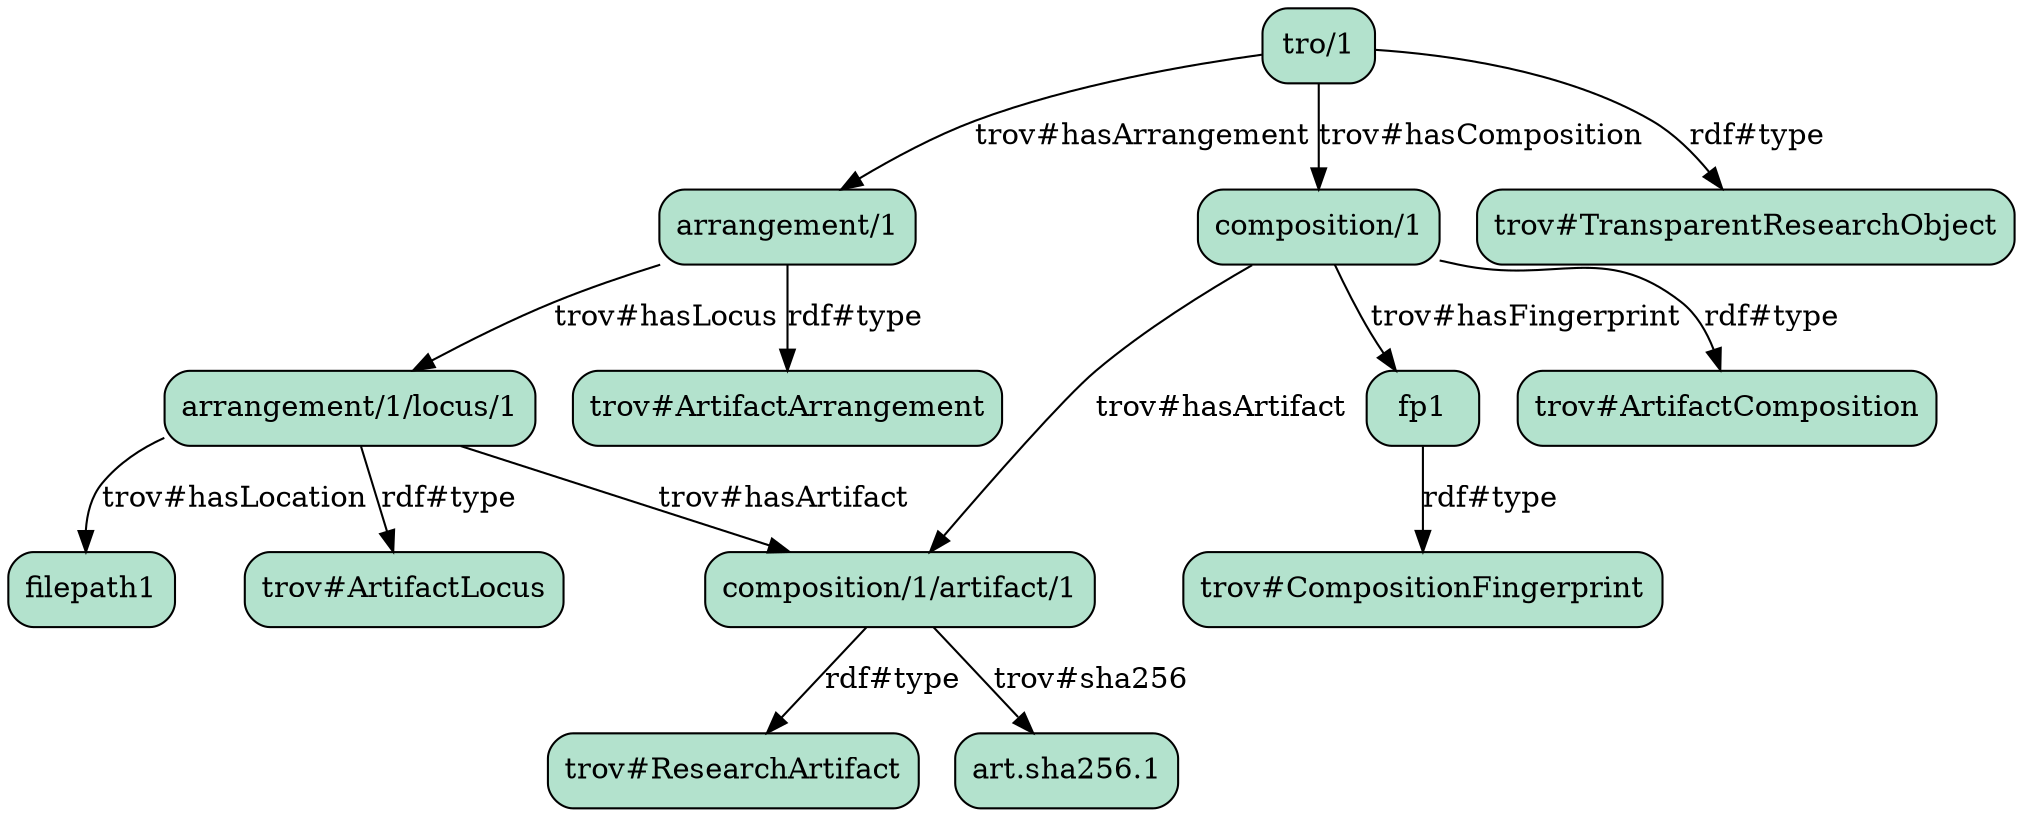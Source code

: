 strict digraph "" {
	"arrangement/1"	[fillcolor="#b3e2cd",
		shape=box,
		style="filled, rounded"];
	"trov#ArtifactArrangement"	[fillcolor="#b3e2cd",
		shape=box,
		style="filled, rounded"];
	"arrangement/1" -> "trov#ArtifactArrangement"	[label="rdf#type"];
	"arrangement/1/locus/1"	[fillcolor="#b3e2cd",
		shape=box,
		style="filled, rounded"];
	"arrangement/1" -> "arrangement/1/locus/1"	[label="trov#hasLocus"];
	"trov#ArtifactLocus"	[fillcolor="#b3e2cd",
		shape=box,
		style="filled, rounded"];
	"arrangement/1/locus/1" -> "trov#ArtifactLocus"	[label="rdf#type"];
	"composition/1/artifact/1"	[fillcolor="#b3e2cd",
		shape=box,
		style="filled, rounded"];
	"arrangement/1/locus/1" -> "composition/1/artifact/1"	[label="trov#hasArtifact"];
	filepath1	[fillcolor="#b3e2cd",
		shape=box,
		style="filled, rounded"];
	"arrangement/1/locus/1" -> filepath1	[label="trov#hasLocation"];
	"trov#ResearchArtifact"	[fillcolor="#b3e2cd",
		shape=box,
		style="filled, rounded"];
	"composition/1/artifact/1" -> "trov#ResearchArtifact"	[label="rdf#type"];
	"art.sha256.1"	[fillcolor="#b3e2cd",
		shape=box,
		style="filled, rounded"];
	"composition/1/artifact/1" -> "art.sha256.1"	[label="trov#sha256"];
	"composition/1"	[fillcolor="#b3e2cd",
		shape=box,
		style="filled, rounded"];
	"composition/1" -> "composition/1/artifact/1"	[label="trov#hasArtifact"];
	"trov#ArtifactComposition"	[fillcolor="#b3e2cd",
		shape=box,
		style="filled, rounded"];
	"composition/1" -> "trov#ArtifactComposition"	[label="rdf#type"];
	fp1	[fillcolor="#b3e2cd",
		shape=box,
		style="filled, rounded"];
	"composition/1" -> fp1	[label="trov#hasFingerprint"];
	"trov#CompositionFingerprint"	[fillcolor="#b3e2cd",
		shape=box,
		style="filled, rounded"];
	fp1 -> "trov#CompositionFingerprint"	[label="rdf#type"];
	"tro/1"	[fillcolor="#b3e2cd",
		shape=box,
		style="filled, rounded"];
	"tro/1" -> "arrangement/1"	[label="trov#hasArrangement"];
	"tro/1" -> "composition/1"	[label="trov#hasComposition"];
	"trov#TransparentResearchObject"	[fillcolor="#b3e2cd",
		shape=box,
		style="filled, rounded"];
	"tro/1" -> "trov#TransparentResearchObject"	[label="rdf#type"];
}
